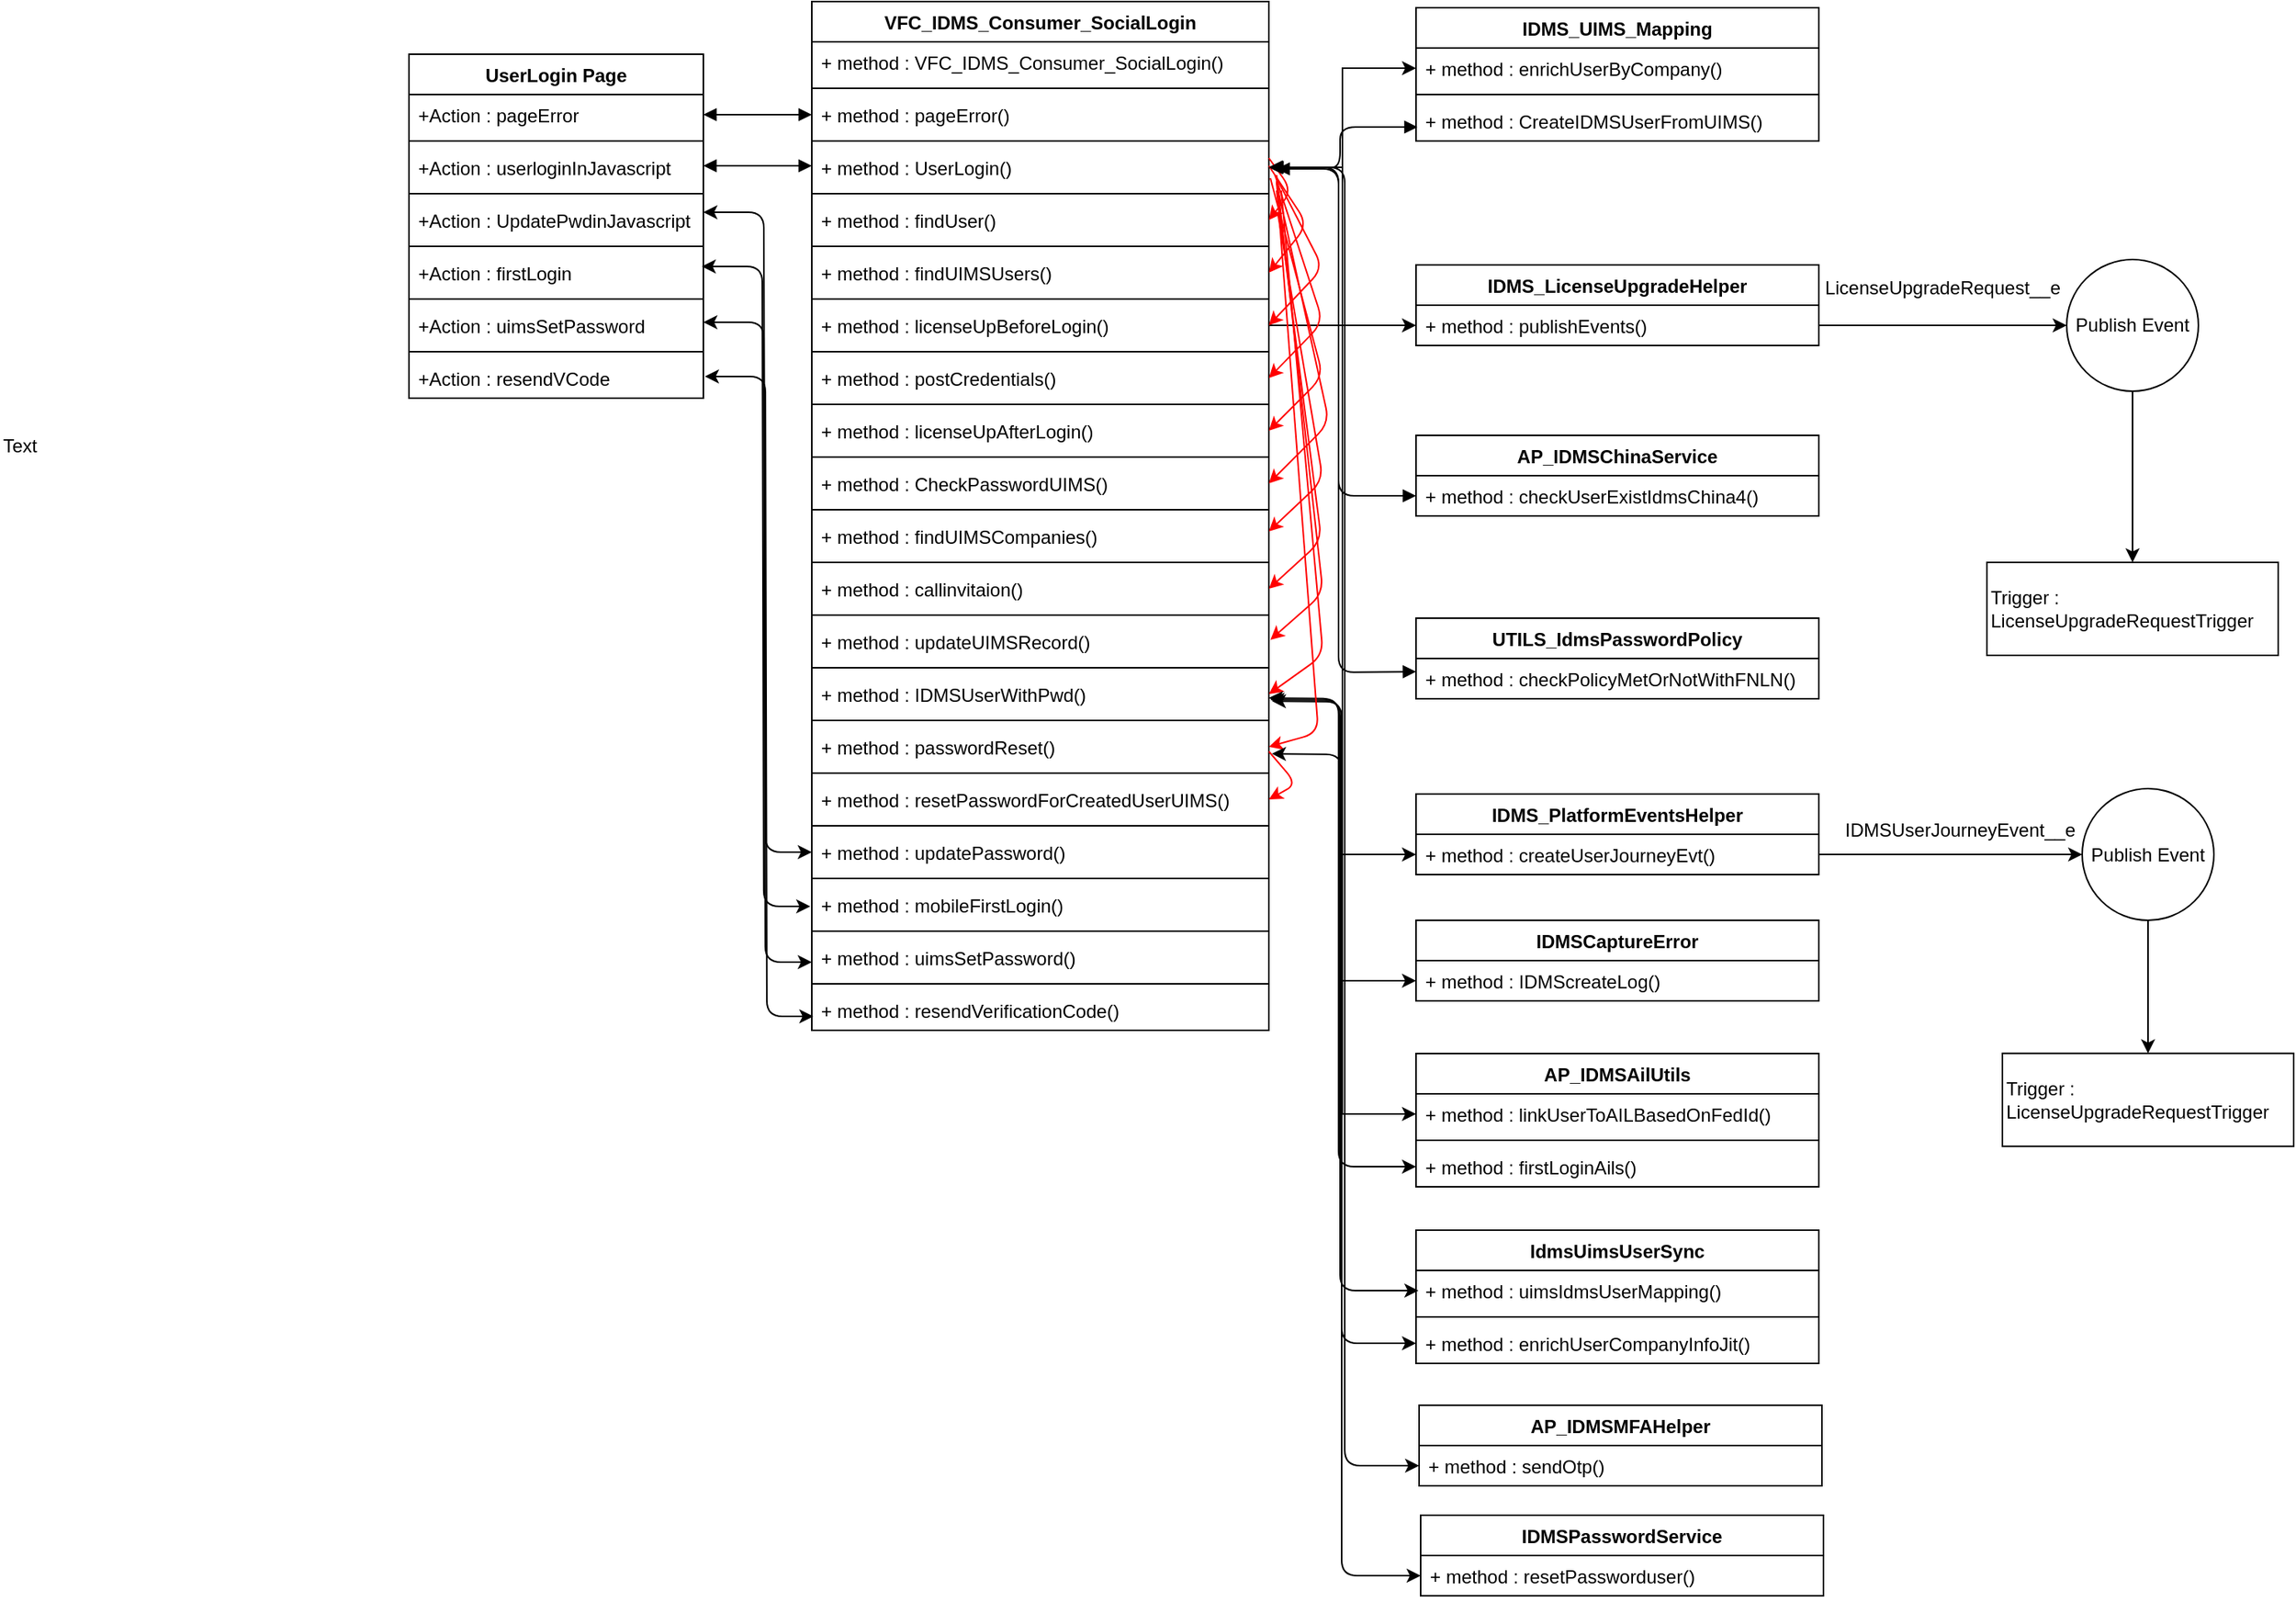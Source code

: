 <mxfile pages="1" version="11.2.4" type="github"><diagram id="gq7fddXNcSfI7DmGWlpG" name="Page-1"><mxGraphModel dx="2109" dy="522" grid="1" gridSize="10" guides="1" tooltips="1" connect="1" arrows="1" fold="1" page="1" pageScale="1" pageWidth="850" pageHeight="1100" math="0" shadow="0"><root><mxCell id="0"/><mxCell id="1" parent="0"/><mxCell id="-M_eg4VSusahf9Askfvp-58" value="" style="edgeStyle=orthogonalEdgeStyle;rounded=0;orthogonalLoop=1;jettySize=auto;html=1;" parent="1" source="-M_eg4VSusahf9Askfvp-45" target="-M_eg4VSusahf9Askfvp-57" edge="1"><mxGeometry relative="1" as="geometry"/></mxCell><mxCell id="-M_eg4VSusahf9Askfvp-45" value="Publish Event&lt;br&gt;" style="ellipse;whiteSpace=wrap;html=1;aspect=fixed;" parent="1" vertex="1"><mxGeometry x="1080" y="204.5" width="85" height="85" as="geometry"/></mxCell><mxCell id="-M_eg4VSusahf9Askfvp-53" value="LicenseUpgradeRequest__e" style="text;html=1;strokeColor=none;fillColor=none;align=center;verticalAlign=middle;whiteSpace=wrap;rounded=0;" parent="1" vertex="1"><mxGeometry x="980" y="213" width="40" height="20" as="geometry"/></mxCell><mxCell id="-M_eg4VSusahf9Askfvp-57" value="Trigger :&lt;br&gt;&lt;span style=&quot;font-family: &amp;#34;arial&amp;#34; , &amp;#34;helvetica&amp;#34; , sans-serif ; background-color: rgb(255 , 255 , 255)&quot;&gt;LicenseUpgradeRequestTrigger&lt;/span&gt;" style="rounded=0;whiteSpace=wrap;html=1;align=left;" parent="1" vertex="1"><mxGeometry x="1028.5" y="400" width="188" height="60" as="geometry"/></mxCell><mxCell id="JGp9sJmGfmIIZrxUa7Mn-1" value="IDMS_UIMS_Mapping" style="swimlane;fontStyle=1;align=center;verticalAlign=top;childLayout=stackLayout;horizontal=1;startSize=26;horizontalStack=0;resizeParent=1;resizeParentMax=0;resizeLast=0;collapsible=1;marginBottom=0;" parent="1" vertex="1"><mxGeometry x="660" y="42" width="260" height="86" as="geometry"/></mxCell><mxCell id="JGp9sJmGfmIIZrxUa7Mn-5" value="+ method : enrichUserByCompany()&#10; " style="text;strokeColor=none;fillColor=none;align=left;verticalAlign=top;spacingLeft=4;spacingRight=4;overflow=hidden;rotatable=0;points=[[0,0.5],[1,0.5]];portConstraint=eastwest;" parent="JGp9sJmGfmIIZrxUa7Mn-1" vertex="1"><mxGeometry y="26" width="260" height="26" as="geometry"/></mxCell><mxCell id="JGp9sJmGfmIIZrxUa7Mn-3" value="" style="line;strokeWidth=1;fillColor=none;align=left;verticalAlign=middle;spacingTop=-1;spacingLeft=3;spacingRight=3;rotatable=0;labelPosition=right;points=[];portConstraint=eastwest;" parent="JGp9sJmGfmIIZrxUa7Mn-1" vertex="1"><mxGeometry y="52" width="260" height="8" as="geometry"/></mxCell><mxCell id="JGp9sJmGfmIIZrxUa7Mn-4" value="+ method : CreateIDMSUserFromUIMS()&#10; " style="text;strokeColor=none;fillColor=none;align=left;verticalAlign=top;spacingLeft=4;spacingRight=4;overflow=hidden;rotatable=0;points=[[0,0.5],[1,0.5]];portConstraint=eastwest;" parent="JGp9sJmGfmIIZrxUa7Mn-1" vertex="1"><mxGeometry y="60" width="260" height="26" as="geometry"/></mxCell><mxCell id="JGp9sJmGfmIIZrxUa7Mn-7" value="VFC_IDMS_Consumer_SocialLogin" style="swimlane;fontStyle=1;align=center;verticalAlign=top;childLayout=stackLayout;horizontal=1;startSize=26;horizontalStack=0;resizeParent=1;resizeParentMax=0;resizeLast=0;collapsible=1;marginBottom=0;" parent="1" vertex="1"><mxGeometry x="270" y="38" width="295" height="664" as="geometry"/></mxCell><mxCell id="JGp9sJmGfmIIZrxUa7Mn-10" value="+ method : VFC_IDMS_Consumer_SocialLogin()&#10; " style="text;strokeColor=none;fillColor=none;align=left;verticalAlign=top;spacingLeft=4;spacingRight=4;overflow=hidden;rotatable=0;points=[[0,0.5],[1,0.5]];portConstraint=eastwest;" parent="JGp9sJmGfmIIZrxUa7Mn-7" vertex="1"><mxGeometry y="26" width="295" height="26" as="geometry"/></mxCell><mxCell id="JGp9sJmGfmIIZrxUa7Mn-9" value="" style="line;strokeWidth=1;fillColor=none;align=left;verticalAlign=middle;spacingTop=-1;spacingLeft=3;spacingRight=3;rotatable=0;labelPosition=right;points=[];portConstraint=eastwest;" parent="JGp9sJmGfmIIZrxUa7Mn-7" vertex="1"><mxGeometry y="52" width="295" height="8" as="geometry"/></mxCell><mxCell id="JGp9sJmGfmIIZrxUa7Mn-12" value="+ method : pageError()&#10; " style="text;strokeColor=none;fillColor=none;align=left;verticalAlign=top;spacingLeft=4;spacingRight=4;overflow=hidden;rotatable=0;points=[[0,0.5],[1,0.5]];portConstraint=eastwest;" parent="JGp9sJmGfmIIZrxUa7Mn-7" vertex="1"><mxGeometry y="60" width="295" height="26" as="geometry"/></mxCell><mxCell id="JGp9sJmGfmIIZrxUa7Mn-18" value="" style="line;strokeWidth=1;fillColor=none;align=left;verticalAlign=middle;spacingTop=-1;spacingLeft=3;spacingRight=3;rotatable=0;labelPosition=right;points=[];portConstraint=eastwest;" parent="JGp9sJmGfmIIZrxUa7Mn-7" vertex="1"><mxGeometry y="86" width="295" height="8" as="geometry"/></mxCell><mxCell id="JGp9sJmGfmIIZrxUa7Mn-11" value="+ method : UserLogin()&#10; " style="text;strokeColor=none;fillColor=none;align=left;verticalAlign=top;spacingLeft=4;spacingRight=4;overflow=hidden;rotatable=0;points=[[0,0.5],[1,0.5]];portConstraint=eastwest;" parent="JGp9sJmGfmIIZrxUa7Mn-7" vertex="1"><mxGeometry y="94" width="295" height="26" as="geometry"/></mxCell><mxCell id="JGp9sJmGfmIIZrxUa7Mn-20" value="" style="line;strokeWidth=1;fillColor=none;align=left;verticalAlign=middle;spacingTop=-1;spacingLeft=3;spacingRight=3;rotatable=0;labelPosition=right;points=[];portConstraint=eastwest;" parent="JGp9sJmGfmIIZrxUa7Mn-7" vertex="1"><mxGeometry y="120" width="295" height="8" as="geometry"/></mxCell><mxCell id="JGp9sJmGfmIIZrxUa7Mn-13" value="+ method : findUser()&#10; " style="text;strokeColor=none;fillColor=none;align=left;verticalAlign=top;spacingLeft=4;spacingRight=4;overflow=hidden;rotatable=0;points=[[0,0.5],[1,0.5]];portConstraint=eastwest;" parent="JGp9sJmGfmIIZrxUa7Mn-7" vertex="1"><mxGeometry y="128" width="295" height="26" as="geometry"/></mxCell><mxCell id="JGp9sJmGfmIIZrxUa7Mn-21" value="" style="line;strokeWidth=1;fillColor=none;align=left;verticalAlign=middle;spacingTop=-1;spacingLeft=3;spacingRight=3;rotatable=0;labelPosition=right;points=[];portConstraint=eastwest;" parent="JGp9sJmGfmIIZrxUa7Mn-7" vertex="1"><mxGeometry y="154" width="295" height="8" as="geometry"/></mxCell><mxCell id="JGp9sJmGfmIIZrxUa7Mn-14" value="+ method : findUIMSUsers()&#10; " style="text;strokeColor=none;fillColor=none;align=left;verticalAlign=top;spacingLeft=4;spacingRight=4;overflow=hidden;rotatable=0;points=[[0,0.5],[1,0.5]];portConstraint=eastwest;" parent="JGp9sJmGfmIIZrxUa7Mn-7" vertex="1"><mxGeometry y="162" width="295" height="26" as="geometry"/></mxCell><mxCell id="JGp9sJmGfmIIZrxUa7Mn-22" value="" style="line;strokeWidth=1;fillColor=none;align=left;verticalAlign=middle;spacingTop=-1;spacingLeft=3;spacingRight=3;rotatable=0;labelPosition=right;points=[];portConstraint=eastwest;" parent="JGp9sJmGfmIIZrxUa7Mn-7" vertex="1"><mxGeometry y="188" width="295" height="8" as="geometry"/></mxCell><mxCell id="JGp9sJmGfmIIZrxUa7Mn-15" value="+ method : licenseUpBeforeLogin()" style="text;strokeColor=none;fillColor=none;align=left;verticalAlign=top;spacingLeft=4;spacingRight=4;overflow=hidden;rotatable=0;points=[[0,0.5],[1,0.5]];portConstraint=eastwest;" parent="JGp9sJmGfmIIZrxUa7Mn-7" vertex="1"><mxGeometry y="196" width="295" height="26" as="geometry"/></mxCell><mxCell id="JGp9sJmGfmIIZrxUa7Mn-75" value="" style="line;strokeWidth=1;fillColor=none;align=left;verticalAlign=middle;spacingTop=-1;spacingLeft=3;spacingRight=3;rotatable=0;labelPosition=right;points=[];portConstraint=eastwest;" parent="JGp9sJmGfmIIZrxUa7Mn-7" vertex="1"><mxGeometry y="222" width="295" height="8" as="geometry"/></mxCell><mxCell id="JGp9sJmGfmIIZrxUa7Mn-73" value="+ method : postCredentials()" style="text;strokeColor=none;fillColor=none;align=left;verticalAlign=top;spacingLeft=4;spacingRight=4;overflow=hidden;rotatable=0;points=[[0,0.5],[1,0.5]];portConstraint=eastwest;" parent="JGp9sJmGfmIIZrxUa7Mn-7" vertex="1"><mxGeometry y="230" width="295" height="26" as="geometry"/></mxCell><mxCell id="JGp9sJmGfmIIZrxUa7Mn-86" value="" style="line;strokeWidth=1;fillColor=none;align=left;verticalAlign=middle;spacingTop=-1;spacingLeft=3;spacingRight=3;rotatable=0;labelPosition=right;points=[];portConstraint=eastwest;" parent="JGp9sJmGfmIIZrxUa7Mn-7" vertex="1"><mxGeometry y="256" width="295" height="8" as="geometry"/></mxCell><mxCell id="JGp9sJmGfmIIZrxUa7Mn-84" value="+ method : licenseUpAfterLogin()" style="text;strokeColor=none;fillColor=none;align=left;verticalAlign=top;spacingLeft=4;spacingRight=4;overflow=hidden;rotatable=0;points=[[0,0.5],[1,0.5]];portConstraint=eastwest;" parent="JGp9sJmGfmIIZrxUa7Mn-7" vertex="1"><mxGeometry y="264" width="295" height="26" as="geometry"/></mxCell><mxCell id="JGp9sJmGfmIIZrxUa7Mn-89" value="" style="line;strokeWidth=1;fillColor=none;align=left;verticalAlign=middle;spacingTop=-1;spacingLeft=3;spacingRight=3;rotatable=0;labelPosition=right;points=[];portConstraint=eastwest;" parent="JGp9sJmGfmIIZrxUa7Mn-7" vertex="1"><mxGeometry y="290" width="295" height="8" as="geometry"/></mxCell><mxCell id="JGp9sJmGfmIIZrxUa7Mn-87" value="+ method : CheckPasswordUIMS()" style="text;strokeColor=none;fillColor=none;align=left;verticalAlign=top;spacingLeft=4;spacingRight=4;overflow=hidden;rotatable=0;points=[[0,0.5],[1,0.5]];portConstraint=eastwest;" parent="JGp9sJmGfmIIZrxUa7Mn-7" vertex="1"><mxGeometry y="298" width="295" height="26" as="geometry"/></mxCell><mxCell id="JGp9sJmGfmIIZrxUa7Mn-98" value="" style="line;strokeWidth=1;fillColor=none;align=left;verticalAlign=middle;spacingTop=-1;spacingLeft=3;spacingRight=3;rotatable=0;labelPosition=right;points=[];portConstraint=eastwest;" parent="JGp9sJmGfmIIZrxUa7Mn-7" vertex="1"><mxGeometry y="324" width="295" height="8" as="geometry"/></mxCell><mxCell id="JGp9sJmGfmIIZrxUa7Mn-97" value="+ method : findUIMSCompanies()" style="text;strokeColor=none;fillColor=none;align=left;verticalAlign=top;spacingLeft=4;spacingRight=4;overflow=hidden;rotatable=0;points=[[0,0.5],[1,0.5]];portConstraint=eastwest;" parent="JGp9sJmGfmIIZrxUa7Mn-7" vertex="1"><mxGeometry y="332" width="295" height="26" as="geometry"/></mxCell><mxCell id="JGp9sJmGfmIIZrxUa7Mn-125" value="" style="line;strokeWidth=1;fillColor=none;align=left;verticalAlign=middle;spacingTop=-1;spacingLeft=3;spacingRight=3;rotatable=0;labelPosition=right;points=[];portConstraint=eastwest;" parent="JGp9sJmGfmIIZrxUa7Mn-7" vertex="1"><mxGeometry y="358" width="295" height="8" as="geometry"/></mxCell><mxCell id="JGp9sJmGfmIIZrxUa7Mn-124" value="+ method : callinvitaion()" style="text;strokeColor=none;fillColor=none;align=left;verticalAlign=top;spacingLeft=4;spacingRight=4;overflow=hidden;rotatable=0;points=[[0,0.5],[1,0.5]];portConstraint=eastwest;" parent="JGp9sJmGfmIIZrxUa7Mn-7" vertex="1"><mxGeometry y="366" width="295" height="26" as="geometry"/></mxCell><mxCell id="JGp9sJmGfmIIZrxUa7Mn-127" value="" style="line;strokeWidth=1;fillColor=none;align=left;verticalAlign=middle;spacingTop=-1;spacingLeft=3;spacingRight=3;rotatable=0;labelPosition=right;points=[];portConstraint=eastwest;" parent="JGp9sJmGfmIIZrxUa7Mn-7" vertex="1"><mxGeometry y="392" width="295" height="8" as="geometry"/></mxCell><mxCell id="JGp9sJmGfmIIZrxUa7Mn-126" value="+ method : updateUIMSRecord()" style="text;strokeColor=none;fillColor=none;align=left;verticalAlign=top;spacingLeft=4;spacingRight=4;overflow=hidden;rotatable=0;points=[[0,0.5],[1,0.5]];portConstraint=eastwest;" parent="JGp9sJmGfmIIZrxUa7Mn-7" vertex="1"><mxGeometry y="400" width="295" height="26" as="geometry"/></mxCell><mxCell id="JGp9sJmGfmIIZrxUa7Mn-129" value="" style="line;strokeWidth=1;fillColor=none;align=left;verticalAlign=middle;spacingTop=-1;spacingLeft=3;spacingRight=3;rotatable=0;labelPosition=right;points=[];portConstraint=eastwest;" parent="JGp9sJmGfmIIZrxUa7Mn-7" vertex="1"><mxGeometry y="426" width="295" height="8" as="geometry"/></mxCell><mxCell id="JGp9sJmGfmIIZrxUa7Mn-128" value="+ method : IDMSUserWithPwd()" style="text;strokeColor=none;fillColor=none;align=left;verticalAlign=top;spacingLeft=4;spacingRight=4;overflow=hidden;rotatable=0;points=[[0,0.5],[1,0.5]];portConstraint=eastwest;" parent="JGp9sJmGfmIIZrxUa7Mn-7" vertex="1"><mxGeometry y="434" width="295" height="26" as="geometry"/></mxCell><mxCell id="qyvqhpUFD-mU9hjFgmbk-28" value="" style="line;strokeWidth=1;fillColor=none;align=left;verticalAlign=middle;spacingTop=-1;spacingLeft=3;spacingRight=3;rotatable=0;labelPosition=right;points=[];portConstraint=eastwest;" vertex="1" parent="JGp9sJmGfmIIZrxUa7Mn-7"><mxGeometry y="460" width="295" height="8" as="geometry"/></mxCell><mxCell id="qyvqhpUFD-mU9hjFgmbk-27" value="+ method : passwordReset()" style="text;strokeColor=none;fillColor=none;align=left;verticalAlign=top;spacingLeft=4;spacingRight=4;overflow=hidden;rotatable=0;points=[[0,0.5],[1,0.5]];portConstraint=eastwest;" vertex="1" parent="JGp9sJmGfmIIZrxUa7Mn-7"><mxGeometry y="468" width="295" height="26" as="geometry"/></mxCell><mxCell id="qyvqhpUFD-mU9hjFgmbk-32" value="" style="line;strokeWidth=1;fillColor=none;align=left;verticalAlign=middle;spacingTop=-1;spacingLeft=3;spacingRight=3;rotatable=0;labelPosition=right;points=[];portConstraint=eastwest;" vertex="1" parent="JGp9sJmGfmIIZrxUa7Mn-7"><mxGeometry y="494" width="295" height="8" as="geometry"/></mxCell><mxCell id="qyvqhpUFD-mU9hjFgmbk-30" value="+ method : resetPasswordForCreatedUserUIMS()" style="text;strokeColor=none;fillColor=none;align=left;verticalAlign=top;spacingLeft=4;spacingRight=4;overflow=hidden;rotatable=0;points=[[0,0.5],[1,0.5]];portConstraint=eastwest;" vertex="1" parent="JGp9sJmGfmIIZrxUa7Mn-7"><mxGeometry y="502" width="295" height="26" as="geometry"/></mxCell><mxCell id="qyvqhpUFD-mU9hjFgmbk-42" value="" style="line;strokeWidth=1;fillColor=none;align=left;verticalAlign=middle;spacingTop=-1;spacingLeft=3;spacingRight=3;rotatable=0;labelPosition=right;points=[];portConstraint=eastwest;" vertex="1" parent="JGp9sJmGfmIIZrxUa7Mn-7"><mxGeometry y="528" width="295" height="8" as="geometry"/></mxCell><mxCell id="qyvqhpUFD-mU9hjFgmbk-41" value="+ method : updatePassword()" style="text;strokeColor=none;fillColor=none;align=left;verticalAlign=top;spacingLeft=4;spacingRight=4;overflow=hidden;rotatable=0;points=[[0,0.5],[1,0.5]];portConstraint=eastwest;" vertex="1" parent="JGp9sJmGfmIIZrxUa7Mn-7"><mxGeometry y="536" width="295" height="26" as="geometry"/></mxCell><mxCell id="qyvqhpUFD-mU9hjFgmbk-48" value="" style="line;strokeWidth=1;fillColor=none;align=left;verticalAlign=middle;spacingTop=-1;spacingLeft=3;spacingRight=3;rotatable=0;labelPosition=right;points=[];portConstraint=eastwest;" vertex="1" parent="JGp9sJmGfmIIZrxUa7Mn-7"><mxGeometry y="562" width="295" height="8" as="geometry"/></mxCell><mxCell id="qyvqhpUFD-mU9hjFgmbk-47" value="+ method : mobileFirstLogin()" style="text;strokeColor=none;fillColor=none;align=left;verticalAlign=top;spacingLeft=4;spacingRight=4;overflow=hidden;rotatable=0;points=[[0,0.5],[1,0.5]];portConstraint=eastwest;" vertex="1" parent="JGp9sJmGfmIIZrxUa7Mn-7"><mxGeometry y="570" width="295" height="26" as="geometry"/></mxCell><mxCell id="qyvqhpUFD-mU9hjFgmbk-53" value="" style="line;strokeWidth=1;fillColor=none;align=left;verticalAlign=middle;spacingTop=-1;spacingLeft=3;spacingRight=3;rotatable=0;labelPosition=right;points=[];portConstraint=eastwest;" vertex="1" parent="JGp9sJmGfmIIZrxUa7Mn-7"><mxGeometry y="596" width="295" height="8" as="geometry"/></mxCell><mxCell id="qyvqhpUFD-mU9hjFgmbk-52" value="+ method : uimsSetPassword()" style="text;strokeColor=none;fillColor=none;align=left;verticalAlign=top;spacingLeft=4;spacingRight=4;overflow=hidden;rotatable=0;points=[[0,0.5],[1,0.5]];portConstraint=eastwest;" vertex="1" parent="JGp9sJmGfmIIZrxUa7Mn-7"><mxGeometry y="604" width="295" height="26" as="geometry"/></mxCell><mxCell id="qyvqhpUFD-mU9hjFgmbk-58" value="" style="line;strokeWidth=1;fillColor=none;align=left;verticalAlign=middle;spacingTop=-1;spacingLeft=3;spacingRight=3;rotatable=0;labelPosition=right;points=[];portConstraint=eastwest;" vertex="1" parent="JGp9sJmGfmIIZrxUa7Mn-7"><mxGeometry y="630" width="295" height="8" as="geometry"/></mxCell><mxCell id="qyvqhpUFD-mU9hjFgmbk-57" value="+ method : resendVerificationCode()" style="text;strokeColor=none;fillColor=none;align=left;verticalAlign=top;spacingLeft=4;spacingRight=4;overflow=hidden;rotatable=0;points=[[0,0.5],[1,0.5]];portConstraint=eastwest;" vertex="1" parent="JGp9sJmGfmIIZrxUa7Mn-7"><mxGeometry y="638" width="295" height="26" as="geometry"/></mxCell><mxCell id="JGp9sJmGfmIIZrxUa7Mn-24" value="UserLogin Page" style="swimlane;fontStyle=1;align=center;verticalAlign=top;childLayout=stackLayout;horizontal=1;startSize=26;horizontalStack=0;resizeParent=1;resizeParentMax=0;resizeLast=0;collapsible=1;marginBottom=0;fillColor=none;gradientColor=none;" parent="1" vertex="1"><mxGeometry x="10" y="72" width="190" height="222" as="geometry"/></mxCell><mxCell id="JGp9sJmGfmIIZrxUa7Mn-27" value="+Action : pageError" style="text;strokeColor=none;fillColor=none;align=left;verticalAlign=top;spacingLeft=4;spacingRight=4;overflow=hidden;rotatable=0;points=[[0,0.5],[1,0.5]];portConstraint=eastwest;" parent="JGp9sJmGfmIIZrxUa7Mn-24" vertex="1"><mxGeometry y="26" width="190" height="26" as="geometry"/></mxCell><mxCell id="JGp9sJmGfmIIZrxUa7Mn-34" value="" style="line;strokeWidth=1;fillColor=none;align=left;verticalAlign=middle;spacingTop=-1;spacingLeft=3;spacingRight=3;rotatable=0;labelPosition=right;points=[];portConstraint=eastwest;" parent="JGp9sJmGfmIIZrxUa7Mn-24" vertex="1"><mxGeometry y="52" width="190" height="8" as="geometry"/></mxCell><mxCell id="JGp9sJmGfmIIZrxUa7Mn-32" value="+Action : userloginInJavascript" style="text;strokeColor=none;fillColor=none;align=left;verticalAlign=top;spacingLeft=4;spacingRight=4;overflow=hidden;rotatable=0;points=[[0,0.5],[1,0.5]];portConstraint=eastwest;" parent="JGp9sJmGfmIIZrxUa7Mn-24" vertex="1"><mxGeometry y="60" width="190" height="26" as="geometry"/></mxCell><mxCell id="qyvqhpUFD-mU9hjFgmbk-44" value="" style="line;strokeWidth=1;fillColor=none;align=left;verticalAlign=middle;spacingTop=-1;spacingLeft=3;spacingRight=3;rotatable=0;labelPosition=right;points=[];portConstraint=eastwest;" vertex="1" parent="JGp9sJmGfmIIZrxUa7Mn-24"><mxGeometry y="86" width="190" height="8" as="geometry"/></mxCell><mxCell id="qyvqhpUFD-mU9hjFgmbk-40" value="+Action : UpdatePwdinJavascript" style="text;strokeColor=none;fillColor=none;align=left;verticalAlign=top;spacingLeft=4;spacingRight=4;overflow=hidden;rotatable=0;points=[[0,0.5],[1,0.5]];portConstraint=eastwest;" vertex="1" parent="JGp9sJmGfmIIZrxUa7Mn-24"><mxGeometry y="94" width="190" height="26" as="geometry"/></mxCell><mxCell id="qyvqhpUFD-mU9hjFgmbk-46" value="" style="line;strokeWidth=1;fillColor=none;align=left;verticalAlign=middle;spacingTop=-1;spacingLeft=3;spacingRight=3;rotatable=0;labelPosition=right;points=[];portConstraint=eastwest;" vertex="1" parent="JGp9sJmGfmIIZrxUa7Mn-24"><mxGeometry y="120" width="190" height="8" as="geometry"/></mxCell><mxCell id="qyvqhpUFD-mU9hjFgmbk-45" value="+Action : firstLogin" style="text;strokeColor=none;fillColor=none;align=left;verticalAlign=top;spacingLeft=4;spacingRight=4;overflow=hidden;rotatable=0;points=[[0,0.5],[1,0.5]];portConstraint=eastwest;" vertex="1" parent="JGp9sJmGfmIIZrxUa7Mn-24"><mxGeometry y="128" width="190" height="26" as="geometry"/></mxCell><mxCell id="qyvqhpUFD-mU9hjFgmbk-51" value="" style="line;strokeWidth=1;fillColor=none;align=left;verticalAlign=middle;spacingTop=-1;spacingLeft=3;spacingRight=3;rotatable=0;labelPosition=right;points=[];portConstraint=eastwest;" vertex="1" parent="JGp9sJmGfmIIZrxUa7Mn-24"><mxGeometry y="154" width="190" height="8" as="geometry"/></mxCell><mxCell id="qyvqhpUFD-mU9hjFgmbk-50" value="+Action : uimsSetPassword" style="text;strokeColor=none;fillColor=none;align=left;verticalAlign=top;spacingLeft=4;spacingRight=4;overflow=hidden;rotatable=0;points=[[0,0.5],[1,0.5]];portConstraint=eastwest;" vertex="1" parent="JGp9sJmGfmIIZrxUa7Mn-24"><mxGeometry y="162" width="190" height="26" as="geometry"/></mxCell><mxCell id="qyvqhpUFD-mU9hjFgmbk-56" value="" style="line;strokeWidth=1;fillColor=none;align=left;verticalAlign=middle;spacingTop=-1;spacingLeft=3;spacingRight=3;rotatable=0;labelPosition=right;points=[];portConstraint=eastwest;" vertex="1" parent="JGp9sJmGfmIIZrxUa7Mn-24"><mxGeometry y="188" width="190" height="8" as="geometry"/></mxCell><mxCell id="qyvqhpUFD-mU9hjFgmbk-55" value="+Action : resendVCode" style="text;strokeColor=none;fillColor=none;align=left;verticalAlign=top;spacingLeft=4;spacingRight=4;overflow=hidden;rotatable=0;points=[[0,0.5],[1,0.5]];portConstraint=eastwest;" vertex="1" parent="JGp9sJmGfmIIZrxUa7Mn-24"><mxGeometry y="196" width="190" height="26" as="geometry"/></mxCell><mxCell id="JGp9sJmGfmIIZrxUa7Mn-36" value="IDMS_LicenseUpgradeHelper" style="swimlane;fontStyle=1;align=center;verticalAlign=top;childLayout=stackLayout;horizontal=1;startSize=26;horizontalStack=0;resizeParent=1;resizeParentMax=0;resizeLast=0;collapsible=1;marginBottom=0;" parent="1" vertex="1"><mxGeometry x="660" y="208" width="260" height="52" as="geometry"/></mxCell><mxCell id="JGp9sJmGfmIIZrxUa7Mn-37" value="+ method : publishEvents()&#10; " style="text;strokeColor=none;fillColor=none;align=left;verticalAlign=top;spacingLeft=4;spacingRight=4;overflow=hidden;rotatable=0;points=[[0,0.5],[1,0.5]];portConstraint=eastwest;" parent="JGp9sJmGfmIIZrxUa7Mn-36" vertex="1"><mxGeometry y="26" width="260" height="26" as="geometry"/></mxCell><mxCell id="JGp9sJmGfmIIZrxUa7Mn-40" style="edgeStyle=orthogonalEdgeStyle;rounded=0;orthogonalLoop=1;jettySize=auto;html=1;entryX=0;entryY=0.5;entryDx=0;entryDy=0;" parent="1" source="JGp9sJmGfmIIZrxUa7Mn-37" target="-M_eg4VSusahf9Askfvp-45" edge="1"><mxGeometry relative="1" as="geometry"/></mxCell><mxCell id="JGp9sJmGfmIIZrxUa7Mn-53" value="" style="endArrow=block;startArrow=block;endFill=1;startFill=1;html=1;exitX=1;exitY=0.5;exitDx=0;exitDy=0;" parent="1" edge="1"><mxGeometry width="160" relative="1" as="geometry"><mxPoint x="566" y="145" as="sourcePoint"/><mxPoint x="661" y="119" as="targetPoint"/><Array as="points"><mxPoint x="591" y="145"/><mxPoint x="611" y="145"/><mxPoint x="611" y="119"/></Array></mxGeometry></mxCell><mxCell id="JGp9sJmGfmIIZrxUa7Mn-57" style="edgeStyle=orthogonalEdgeStyle;rounded=0;orthogonalLoop=1;jettySize=auto;html=1;entryX=0;entryY=0.5;entryDx=0;entryDy=0;" parent="1" source="JGp9sJmGfmIIZrxUa7Mn-11" target="JGp9sJmGfmIIZrxUa7Mn-5" edge="1"><mxGeometry relative="1" as="geometry"/></mxCell><mxCell id="JGp9sJmGfmIIZrxUa7Mn-59" style="edgeStyle=orthogonalEdgeStyle;rounded=0;orthogonalLoop=1;jettySize=auto;html=1;" parent="1" source="JGp9sJmGfmIIZrxUa7Mn-15" target="JGp9sJmGfmIIZrxUa7Mn-37" edge="1"><mxGeometry relative="1" as="geometry"/></mxCell><mxCell id="JGp9sJmGfmIIZrxUa7Mn-62" value="" style="endArrow=block;startArrow=block;endFill=1;startFill=1;html=1;" parent="1" edge="1"><mxGeometry width="160" relative="1" as="geometry"><mxPoint x="200" y="111" as="sourcePoint"/><mxPoint x="270" y="111" as="targetPoint"/></mxGeometry></mxCell><mxCell id="JGp9sJmGfmIIZrxUa7Mn-63" value="" style="endArrow=block;startArrow=block;endFill=1;startFill=1;html=1;" parent="1" edge="1"><mxGeometry width="160" relative="1" as="geometry"><mxPoint x="200" y="144" as="sourcePoint"/><mxPoint x="270" y="144" as="targetPoint"/></mxGeometry></mxCell><mxCell id="JGp9sJmGfmIIZrxUa7Mn-77" value="AP_IDMSChinaService" style="swimlane;fontStyle=1;align=center;verticalAlign=top;childLayout=stackLayout;horizontal=1;startSize=26;horizontalStack=0;resizeParent=1;resizeParentMax=0;resizeLast=0;collapsible=1;marginBottom=0;fillColor=none;gradientColor=none;" parent="1" vertex="1"><mxGeometry x="660" y="318" width="260" height="52" as="geometry"/></mxCell><mxCell id="JGp9sJmGfmIIZrxUa7Mn-80" value="+ method : checkUserExistIdmsChina4() " style="text;strokeColor=none;fillColor=none;align=left;verticalAlign=top;spacingLeft=4;spacingRight=4;overflow=hidden;rotatable=0;points=[[0,0.5],[1,0.5]];portConstraint=eastwest;" parent="JGp9sJmGfmIIZrxUa7Mn-77" vertex="1"><mxGeometry y="26" width="260" height="26" as="geometry"/></mxCell><mxCell id="JGp9sJmGfmIIZrxUa7Mn-83" value="" style="endArrow=block;startArrow=block;endFill=1;startFill=1;html=1;entryX=0;entryY=0.5;entryDx=0;entryDy=0;" parent="1" target="JGp9sJmGfmIIZrxUa7Mn-80" edge="1"><mxGeometry width="160" relative="1" as="geometry"><mxPoint x="565" y="145" as="sourcePoint"/><mxPoint x="725" y="145" as="targetPoint"/><Array as="points"><mxPoint x="610" y="145"/><mxPoint x="610" y="357"/></Array></mxGeometry></mxCell><mxCell id="JGp9sJmGfmIIZrxUa7Mn-92" value="UTILS_IdmsPasswordPolicy" style="swimlane;fontStyle=1;align=center;verticalAlign=top;childLayout=stackLayout;horizontal=1;startSize=26;horizontalStack=0;resizeParent=1;resizeParentMax=0;resizeLast=0;collapsible=1;marginBottom=0;fillColor=none;gradientColor=none;" parent="1" vertex="1"><mxGeometry x="660" y="436" width="260" height="52" as="geometry"/></mxCell><mxCell id="JGp9sJmGfmIIZrxUa7Mn-95" value="+ method : checkPolicyMetOrNotWithFNLN()" style="text;strokeColor=none;fillColor=none;align=left;verticalAlign=top;spacingLeft=4;spacingRight=4;overflow=hidden;rotatable=0;points=[[0,0.5],[1,0.5]];portConstraint=eastwest;" parent="JGp9sJmGfmIIZrxUa7Mn-92" vertex="1"><mxGeometry y="26" width="260" height="26" as="geometry"/></mxCell><mxCell id="JGp9sJmGfmIIZrxUa7Mn-96" value="" style="endArrow=block;startArrow=block;endFill=1;startFill=1;html=1;" parent="1" edge="1"><mxGeometry width="160" relative="1" as="geometry"><mxPoint x="570" y="146" as="sourcePoint"/><mxPoint x="660" y="470.5" as="targetPoint"/><Array as="points"><mxPoint x="610" y="146"/><mxPoint x="610" y="471"/></Array></mxGeometry></mxCell><mxCell id="JGp9sJmGfmIIZrxUa7Mn-100" value="IDMS_PlatformEventsHelper" style="swimlane;fontStyle=1;align=center;verticalAlign=top;childLayout=stackLayout;horizontal=1;startSize=26;horizontalStack=0;resizeParent=1;resizeParentMax=0;resizeLast=0;collapsible=1;marginBottom=0;fillColor=none;gradientColor=none;" parent="1" vertex="1"><mxGeometry x="660" y="549.5" width="260" height="52" as="geometry"/></mxCell><mxCell id="JGp9sJmGfmIIZrxUa7Mn-101" value="+ method : createUserJourneyEvt()" style="text;strokeColor=none;fillColor=none;align=left;verticalAlign=top;spacingLeft=4;spacingRight=4;overflow=hidden;rotatable=0;points=[[0,0.5],[1,0.5]];portConstraint=eastwest;" parent="JGp9sJmGfmIIZrxUa7Mn-100" vertex="1"><mxGeometry y="26" width="260" height="26" as="geometry"/></mxCell><mxCell id="JGp9sJmGfmIIZrxUa7Mn-111" style="edgeStyle=orthogonalEdgeStyle;rounded=0;orthogonalLoop=1;jettySize=auto;html=1;entryX=0.5;entryY=0;entryDx=0;entryDy=0;" parent="1" source="JGp9sJmGfmIIZrxUa7Mn-104" target="JGp9sJmGfmIIZrxUa7Mn-105" edge="1"><mxGeometry relative="1" as="geometry"><mxPoint x="1133" y="710" as="targetPoint"/></mxGeometry></mxCell><mxCell id="JGp9sJmGfmIIZrxUa7Mn-104" value="Publish Event&lt;br&gt;" style="ellipse;whiteSpace=wrap;html=1;aspect=fixed;" parent="1" vertex="1"><mxGeometry x="1090" y="546" width="85" height="85" as="geometry"/></mxCell><mxCell id="JGp9sJmGfmIIZrxUa7Mn-105" value="Trigger :&lt;br&gt;&lt;span style=&quot;font-family: &amp;#34;arial&amp;#34; , &amp;#34;helvetica&amp;#34; , sans-serif ; background-color: rgb(255 , 255 , 255)&quot;&gt;LicenseUpgradeRequestTrigger&lt;/span&gt;" style="rounded=0;whiteSpace=wrap;html=1;align=left;" parent="1" vertex="1"><mxGeometry x="1038.5" y="716.882" width="188" height="60" as="geometry"/></mxCell><mxCell id="JGp9sJmGfmIIZrxUa7Mn-107" style="edgeStyle=orthogonalEdgeStyle;rounded=0;orthogonalLoop=1;jettySize=auto;html=1;entryX=0;entryY=0.5;entryDx=0;entryDy=0;" parent="1" source="JGp9sJmGfmIIZrxUa7Mn-101" target="JGp9sJmGfmIIZrxUa7Mn-104" edge="1"><mxGeometry relative="1" as="geometry"/></mxCell><mxCell id="JGp9sJmGfmIIZrxUa7Mn-114" value="IDMSUserJourneyEvent__e" style="text;html=1;" parent="1" vertex="1"><mxGeometry x="935" y="558.5" width="170" height="30" as="geometry"/></mxCell><mxCell id="JGp9sJmGfmIIZrxUa7Mn-115" value="IDMSCaptureError" style="swimlane;fontStyle=1;align=center;verticalAlign=top;childLayout=stackLayout;horizontal=1;startSize=26;horizontalStack=0;resizeParent=1;resizeParentMax=0;resizeLast=0;collapsible=1;marginBottom=0;fillColor=none;gradientColor=none;" parent="1" vertex="1"><mxGeometry x="660" y="631" width="260" height="52" as="geometry"/></mxCell><mxCell id="JGp9sJmGfmIIZrxUa7Mn-116" value="+ method : IDMScreateLog()" style="text;strokeColor=none;fillColor=none;align=left;verticalAlign=top;spacingLeft=4;spacingRight=4;overflow=hidden;rotatable=0;points=[[0,0.5],[1,0.5]];portConstraint=eastwest;" parent="JGp9sJmGfmIIZrxUa7Mn-115" vertex="1"><mxGeometry y="26" width="260" height="26" as="geometry"/></mxCell><mxCell id="JGp9sJmGfmIIZrxUa7Mn-118" value="AP_IDMSAilUtils" style="swimlane;fontStyle=1;align=center;verticalAlign=top;childLayout=stackLayout;horizontal=1;startSize=26;horizontalStack=0;resizeParent=1;resizeParentMax=0;resizeLast=0;collapsible=1;marginBottom=0;fillColor=none;gradientColor=none;" parent="1" vertex="1"><mxGeometry x="660" y="717" width="260" height="86" as="geometry"/></mxCell><mxCell id="JGp9sJmGfmIIZrxUa7Mn-119" value="+ method : linkUserToAILBasedOnFedId()" style="text;strokeColor=none;fillColor=none;align=left;verticalAlign=top;spacingLeft=4;spacingRight=4;overflow=hidden;rotatable=0;points=[[0,0.5],[1,0.5]];portConstraint=eastwest;" parent="JGp9sJmGfmIIZrxUa7Mn-118" vertex="1"><mxGeometry y="26" width="260" height="26" as="geometry"/></mxCell><mxCell id="qyvqhpUFD-mU9hjFgmbk-19" value="" style="line;strokeWidth=1;fillColor=none;align=left;verticalAlign=middle;spacingTop=-1;spacingLeft=3;spacingRight=3;rotatable=0;labelPosition=right;points=[];portConstraint=eastwest;" vertex="1" parent="JGp9sJmGfmIIZrxUa7Mn-118"><mxGeometry y="52" width="260" height="8" as="geometry"/></mxCell><mxCell id="qyvqhpUFD-mU9hjFgmbk-18" value="+ method : firstLoginAils()" style="text;strokeColor=none;fillColor=none;align=left;verticalAlign=top;spacingLeft=4;spacingRight=4;overflow=hidden;rotatable=0;points=[[0,0.5],[1,0.5]];portConstraint=eastwest;" vertex="1" parent="JGp9sJmGfmIIZrxUa7Mn-118"><mxGeometry y="60" width="260" height="26" as="geometry"/></mxCell><mxCell id="JGp9sJmGfmIIZrxUa7Mn-121" style="edgeStyle=orthogonalEdgeStyle;rounded=0;orthogonalLoop=1;jettySize=auto;html=1;entryX=0;entryY=0.5;entryDx=0;entryDy=0;" parent="1" source="JGp9sJmGfmIIZrxUa7Mn-11" target="JGp9sJmGfmIIZrxUa7Mn-119" edge="1"><mxGeometry relative="1" as="geometry"/></mxCell><mxCell id="JGp9sJmGfmIIZrxUa7Mn-122" style="edgeStyle=orthogonalEdgeStyle;rounded=0;orthogonalLoop=1;jettySize=auto;html=1;" parent="1" source="JGp9sJmGfmIIZrxUa7Mn-11" target="JGp9sJmGfmIIZrxUa7Mn-116" edge="1"><mxGeometry relative="1" as="geometry"/></mxCell><mxCell id="JGp9sJmGfmIIZrxUa7Mn-123" style="edgeStyle=orthogonalEdgeStyle;rounded=0;orthogonalLoop=1;jettySize=auto;html=1;entryX=0;entryY=0.5;entryDx=0;entryDy=0;" parent="1" source="JGp9sJmGfmIIZrxUa7Mn-11" target="JGp9sJmGfmIIZrxUa7Mn-101" edge="1"><mxGeometry relative="1" as="geometry"/></mxCell><mxCell id="qyvqhpUFD-mU9hjFgmbk-1" value="" style="endArrow=classic;html=1;strokeColor=#FF0000;exitX=1;exitY=0.5;exitDx=0;exitDy=0;entryX=1;entryY=0.5;entryDx=0;entryDy=0;" edge="1" parent="1" target="JGp9sJmGfmIIZrxUa7Mn-13"><mxGeometry width="50" height="50" relative="1" as="geometry"><mxPoint x="565" y="139" as="sourcePoint"/><mxPoint x="565" y="227" as="targetPoint"/><Array as="points"><mxPoint x="580" y="160"/></Array></mxGeometry></mxCell><mxCell id="qyvqhpUFD-mU9hjFgmbk-2" value="" style="endArrow=classic;html=1;strokeColor=#FF0000;exitX=1;exitY=0.5;exitDx=0;exitDy=0;entryX=1;entryY=0.5;entryDx=0;entryDy=0;" edge="1" parent="1" target="JGp9sJmGfmIIZrxUa7Mn-14"><mxGeometry width="50" height="50" relative="1" as="geometry"><mxPoint x="565" y="144" as="sourcePoint"/><mxPoint x="565" y="232" as="targetPoint"/><Array as="points"><mxPoint x="590" y="182"/></Array></mxGeometry></mxCell><mxCell id="qyvqhpUFD-mU9hjFgmbk-3" value="" style="endArrow=classic;html=1;strokeColor=#FF0000;exitX=1;exitY=0.5;exitDx=0;exitDy=0;entryX=1;entryY=0.5;entryDx=0;entryDy=0;" edge="1" parent="1" target="JGp9sJmGfmIIZrxUa7Mn-15"><mxGeometry width="50" height="50" relative="1" as="geometry"><mxPoint x="569" y="150" as="sourcePoint"/><mxPoint x="569" y="219" as="targetPoint"/><Array as="points"><mxPoint x="600" y="210"/></Array></mxGeometry></mxCell><mxCell id="qyvqhpUFD-mU9hjFgmbk-4" value="" style="endArrow=classic;html=1;strokeColor=#FF0000;exitX=1;exitY=0.5;exitDx=0;exitDy=0;entryX=1;entryY=0.5;entryDx=0;entryDy=0;" edge="1" parent="1" target="JGp9sJmGfmIIZrxUa7Mn-73"><mxGeometry width="50" height="50" relative="1" as="geometry"><mxPoint x="569" y="150" as="sourcePoint"/><mxPoint x="565" y="275" as="targetPoint"/><Array as="points"><mxPoint x="600" y="245"/></Array></mxGeometry></mxCell><mxCell id="qyvqhpUFD-mU9hjFgmbk-5" value="" style="endArrow=classic;html=1;strokeColor=#FF0000;exitX=1;exitY=0.5;exitDx=0;exitDy=0;entryX=1;entryY=0.5;entryDx=0;entryDy=0;" edge="1" parent="1" target="JGp9sJmGfmIIZrxUa7Mn-84"><mxGeometry width="50" height="50" relative="1" as="geometry"><mxPoint x="566" y="152" as="sourcePoint"/><mxPoint x="562" y="320" as="targetPoint"/><Array as="points"><mxPoint x="600" y="280"/></Array></mxGeometry></mxCell><mxCell id="qyvqhpUFD-mU9hjFgmbk-6" value="" style="endArrow=classic;html=1;strokeColor=#FF0000;exitX=1;exitY=0.5;exitDx=0;exitDy=0;entryX=1;entryY=0.5;entryDx=0;entryDy=0;" edge="1" parent="1" target="JGp9sJmGfmIIZrxUa7Mn-87"><mxGeometry width="50" height="50" relative="1" as="geometry"><mxPoint x="570" y="155" as="sourcePoint"/><mxPoint x="569" y="318" as="targetPoint"/><Array as="points"><mxPoint x="604" y="310"/></Array></mxGeometry></mxCell><mxCell id="qyvqhpUFD-mU9hjFgmbk-7" value="" style="endArrow=classic;html=1;strokeColor=#FF0000;exitX=1;exitY=0.5;exitDx=0;exitDy=0;entryX=1;entryY=0.5;entryDx=0;entryDy=0;" edge="1" parent="1"><mxGeometry width="50" height="50" relative="1" as="geometry"><mxPoint x="571" y="176" as="sourcePoint"/><mxPoint x="565" y="380" as="targetPoint"/><Array as="points"><mxPoint x="600" y="347"/></Array></mxGeometry></mxCell><mxCell id="qyvqhpUFD-mU9hjFgmbk-8" value="" style="endArrow=classic;html=1;strokeColor=#FF0000;entryX=1;entryY=0.5;entryDx=0;entryDy=0;" edge="1" parent="1" target="JGp9sJmGfmIIZrxUa7Mn-124"><mxGeometry width="50" height="50" relative="1" as="geometry"><mxPoint x="570" y="160" as="sourcePoint"/><mxPoint x="565" y="413" as="targetPoint"/><Array as="points"><mxPoint x="599" y="386"/></Array></mxGeometry></mxCell><mxCell id="qyvqhpUFD-mU9hjFgmbk-9" value="" style="endArrow=classic;html=1;strokeColor=#FF0000;" edge="1" parent="1"><mxGeometry width="50" height="50" relative="1" as="geometry"><mxPoint x="570" y="150" as="sourcePoint"/><mxPoint x="566" y="450" as="targetPoint"/><Array as="points"><mxPoint x="600" y="420"/></Array></mxGeometry></mxCell><mxCell id="qyvqhpUFD-mU9hjFgmbk-10" value="" style="endArrow=classic;html=1;strokeColor=#FF0000;entryX=1;entryY=0.5;entryDx=0;entryDy=0;" edge="1" parent="1" target="JGp9sJmGfmIIZrxUa7Mn-128"><mxGeometry width="50" height="50" relative="1" as="geometry"><mxPoint x="573" y="160" as="sourcePoint"/><mxPoint x="569" y="460" as="targetPoint"/><Array as="points"><mxPoint x="600" y="460"/></Array></mxGeometry></mxCell><mxCell id="qyvqhpUFD-mU9hjFgmbk-11" value="Text" style="text;html=1;resizable=0;points=[];autosize=1;align=left;verticalAlign=top;spacingTop=-4;" vertex="1" parent="1"><mxGeometry x="-254" y="315" width="40" height="10" as="geometry"/></mxCell><mxCell id="qyvqhpUFD-mU9hjFgmbk-12" value="IdmsUimsUserSync" style="swimlane;fontStyle=1;align=center;verticalAlign=top;childLayout=stackLayout;horizontal=1;startSize=26;horizontalStack=0;resizeParent=1;resizeParentMax=0;resizeLast=0;collapsible=1;marginBottom=0;" vertex="1" parent="1"><mxGeometry x="660" y="831" width="260" height="86" as="geometry"/></mxCell><mxCell id="qyvqhpUFD-mU9hjFgmbk-15" value="+ method : uimsIdmsUserMapping()" style="text;strokeColor=none;fillColor=none;align=left;verticalAlign=top;spacingLeft=4;spacingRight=4;overflow=hidden;rotatable=0;points=[[0,0.5],[1,0.5]];portConstraint=eastwest;" vertex="1" parent="qyvqhpUFD-mU9hjFgmbk-12"><mxGeometry y="26" width="260" height="26" as="geometry"/></mxCell><mxCell id="qyvqhpUFD-mU9hjFgmbk-17" value="" style="line;strokeWidth=1;fillColor=none;align=left;verticalAlign=middle;spacingTop=-1;spacingLeft=3;spacingRight=3;rotatable=0;labelPosition=right;points=[];portConstraint=eastwest;" vertex="1" parent="qyvqhpUFD-mU9hjFgmbk-12"><mxGeometry y="52" width="260" height="8" as="geometry"/></mxCell><mxCell id="qyvqhpUFD-mU9hjFgmbk-16" value="+ method : enrichUserCompanyInfoJit() " style="text;strokeColor=none;fillColor=none;align=left;verticalAlign=top;spacingLeft=4;spacingRight=4;overflow=hidden;rotatable=0;points=[[0,0.5],[1,0.5]];portConstraint=eastwest;" vertex="1" parent="qyvqhpUFD-mU9hjFgmbk-12"><mxGeometry y="60" width="260" height="26" as="geometry"/></mxCell><mxCell id="qyvqhpUFD-mU9hjFgmbk-21" value="" style="endArrow=classic;startArrow=classic;html=1;entryX=0;entryY=0.5;entryDx=0;entryDy=0;" edge="1" parent="1" target="qyvqhpUFD-mU9hjFgmbk-18"><mxGeometry width="50" height="50" relative="1" as="geometry"><mxPoint x="565" y="487.5" as="sourcePoint"/><mxPoint x="615" y="487.5" as="targetPoint"/><Array as="points"><mxPoint x="610" y="488"/><mxPoint x="610" y="790"/></Array></mxGeometry></mxCell><mxCell id="qyvqhpUFD-mU9hjFgmbk-22" value="" style="endArrow=classic;startArrow=classic;html=1;entryX=0.006;entryY=0.5;entryDx=0;entryDy=0;entryPerimeter=0;" edge="1" parent="1" target="qyvqhpUFD-mU9hjFgmbk-15"><mxGeometry width="50" height="50" relative="1" as="geometry"><mxPoint x="566" y="488.5" as="sourcePoint"/><mxPoint x="661" y="791" as="targetPoint"/><Array as="points"><mxPoint x="611" y="489"/><mxPoint x="611" y="870"/></Array></mxGeometry></mxCell><mxCell id="qyvqhpUFD-mU9hjFgmbk-23" value="" style="endArrow=classic;startArrow=classic;html=1;entryX=0;entryY=0.5;entryDx=0;entryDy=0;" edge="1" parent="1" target="qyvqhpUFD-mU9hjFgmbk-16"><mxGeometry width="50" height="50" relative="1" as="geometry"><mxPoint x="567" y="489.5" as="sourcePoint"/><mxPoint x="662.56" y="871" as="targetPoint"/><Array as="points"><mxPoint x="612" y="490"/><mxPoint x="612" y="904"/></Array></mxGeometry></mxCell><mxCell id="qyvqhpUFD-mU9hjFgmbk-25" value="AP_IDMSMFAHelper" style="swimlane;fontStyle=1;align=center;verticalAlign=top;childLayout=stackLayout;horizontal=1;startSize=26;horizontalStack=0;resizeParent=1;resizeParentMax=0;resizeLast=0;collapsible=1;marginBottom=0;fillColor=none;gradientColor=none;" vertex="1" parent="1"><mxGeometry x="662" y="944" width="260" height="52" as="geometry"/></mxCell><mxCell id="qyvqhpUFD-mU9hjFgmbk-26" value="+ method : sendOtp()" style="text;strokeColor=none;fillColor=none;align=left;verticalAlign=top;spacingLeft=4;spacingRight=4;overflow=hidden;rotatable=0;points=[[0,0.5],[1,0.5]];portConstraint=eastwest;" vertex="1" parent="qyvqhpUFD-mU9hjFgmbk-25"><mxGeometry y="26" width="260" height="26" as="geometry"/></mxCell><mxCell id="qyvqhpUFD-mU9hjFgmbk-29" value="" style="endArrow=classic;html=1;strokeColor=#FF0000;entryX=1;entryY=0.5;entryDx=0;entryDy=0;" edge="1" parent="1" target="qyvqhpUFD-mU9hjFgmbk-27"><mxGeometry width="50" height="50" relative="1" as="geometry"><mxPoint x="570" y="154" as="sourcePoint"/><mxPoint x="562" y="479" as="targetPoint"/><Array as="points"><mxPoint x="597" y="510"/></Array></mxGeometry></mxCell><mxCell id="qyvqhpUFD-mU9hjFgmbk-33" value="" style="endArrow=classic;html=1;strokeColor=#FF0000;" edge="1" parent="1"><mxGeometry width="50" height="50" relative="1" as="geometry"><mxPoint x="565" y="522" as="sourcePoint"/><mxPoint x="565" y="553" as="targetPoint"/><Array as="points"><mxPoint x="583" y="543"/></Array></mxGeometry></mxCell><mxCell id="qyvqhpUFD-mU9hjFgmbk-36" value="" style="endArrow=classic;startArrow=classic;html=1;entryX=0;entryY=0.5;entryDx=0;entryDy=0;" edge="1" parent="1"><mxGeometry width="50" height="50" relative="1" as="geometry"><mxPoint x="565" y="145" as="sourcePoint"/><mxPoint x="662" y="983" as="targetPoint"/><Array as="points"><mxPoint x="614" y="145"/><mxPoint x="614" y="983"/></Array></mxGeometry></mxCell><mxCell id="qyvqhpUFD-mU9hjFgmbk-37" value="IDMSPasswordService" style="swimlane;fontStyle=1;align=center;verticalAlign=top;childLayout=stackLayout;horizontal=1;startSize=26;horizontalStack=0;resizeParent=1;resizeParentMax=0;resizeLast=0;collapsible=1;marginBottom=0;fillColor=none;gradientColor=none;" vertex="1" parent="1"><mxGeometry x="663" y="1015" width="260" height="52" as="geometry"/></mxCell><mxCell id="qyvqhpUFD-mU9hjFgmbk-38" value="+ method : resetPassworduser()" style="text;strokeColor=none;fillColor=none;align=left;verticalAlign=top;spacingLeft=4;spacingRight=4;overflow=hidden;rotatable=0;points=[[0,0.5],[1,0.5]];portConstraint=eastwest;" vertex="1" parent="qyvqhpUFD-mU9hjFgmbk-37"><mxGeometry y="26" width="260" height="26" as="geometry"/></mxCell><mxCell id="qyvqhpUFD-mU9hjFgmbk-39" value="" style="endArrow=classic;startArrow=classic;html=1;entryX=0;entryY=0.5;entryDx=0;entryDy=0;" edge="1" parent="1" target="qyvqhpUFD-mU9hjFgmbk-38"><mxGeometry width="50" height="50" relative="1" as="geometry"><mxPoint x="567" y="523.5" as="sourcePoint"/><mxPoint x="660" y="938" as="targetPoint"/><Array as="points"><mxPoint x="612" y="524"/><mxPoint x="612" y="1054"/></Array></mxGeometry></mxCell><mxCell id="qyvqhpUFD-mU9hjFgmbk-43" value="" style="endArrow=classic;startArrow=classic;html=1;entryX=0;entryY=0.5;entryDx=0;entryDy=0;" edge="1" parent="1" target="qyvqhpUFD-mU9hjFgmbk-41"><mxGeometry width="50" height="50" relative="1" as="geometry"><mxPoint x="200" y="174" as="sourcePoint"/><mxPoint x="260" y="580" as="targetPoint"/><Array as="points"><mxPoint x="239" y="174"/><mxPoint x="240" y="587"/></Array></mxGeometry></mxCell><mxCell id="qyvqhpUFD-mU9hjFgmbk-49" value="" style="endArrow=classic;startArrow=classic;html=1;entryX=0;entryY=0.5;entryDx=0;entryDy=0;" edge="1" parent="1"><mxGeometry width="50" height="50" relative="1" as="geometry"><mxPoint x="199" y="209" as="sourcePoint"/><mxPoint x="269" y="622" as="targetPoint"/><Array as="points"><mxPoint x="238" y="209"/><mxPoint x="239" y="622"/></Array></mxGeometry></mxCell><mxCell id="qyvqhpUFD-mU9hjFgmbk-54" value="" style="endArrow=classic;startArrow=classic;html=1;entryX=0;entryY=0.5;entryDx=0;entryDy=0;" edge="1" parent="1"><mxGeometry width="50" height="50" relative="1" as="geometry"><mxPoint x="200" y="245" as="sourcePoint"/><mxPoint x="270" y="658" as="targetPoint"/><Array as="points"><mxPoint x="239" y="245"/><mxPoint x="240" y="658"/></Array></mxGeometry></mxCell><mxCell id="qyvqhpUFD-mU9hjFgmbk-59" value="" style="endArrow=classic;startArrow=classic;html=1;entryX=0;entryY=0.5;entryDx=0;entryDy=0;" edge="1" parent="1"><mxGeometry width="50" height="50" relative="1" as="geometry"><mxPoint x="201" y="280" as="sourcePoint"/><mxPoint x="271" y="693" as="targetPoint"/><Array as="points"><mxPoint x="240" y="280"/><mxPoint x="241" y="693"/></Array></mxGeometry></mxCell></root></mxGraphModel></diagram></mxfile>